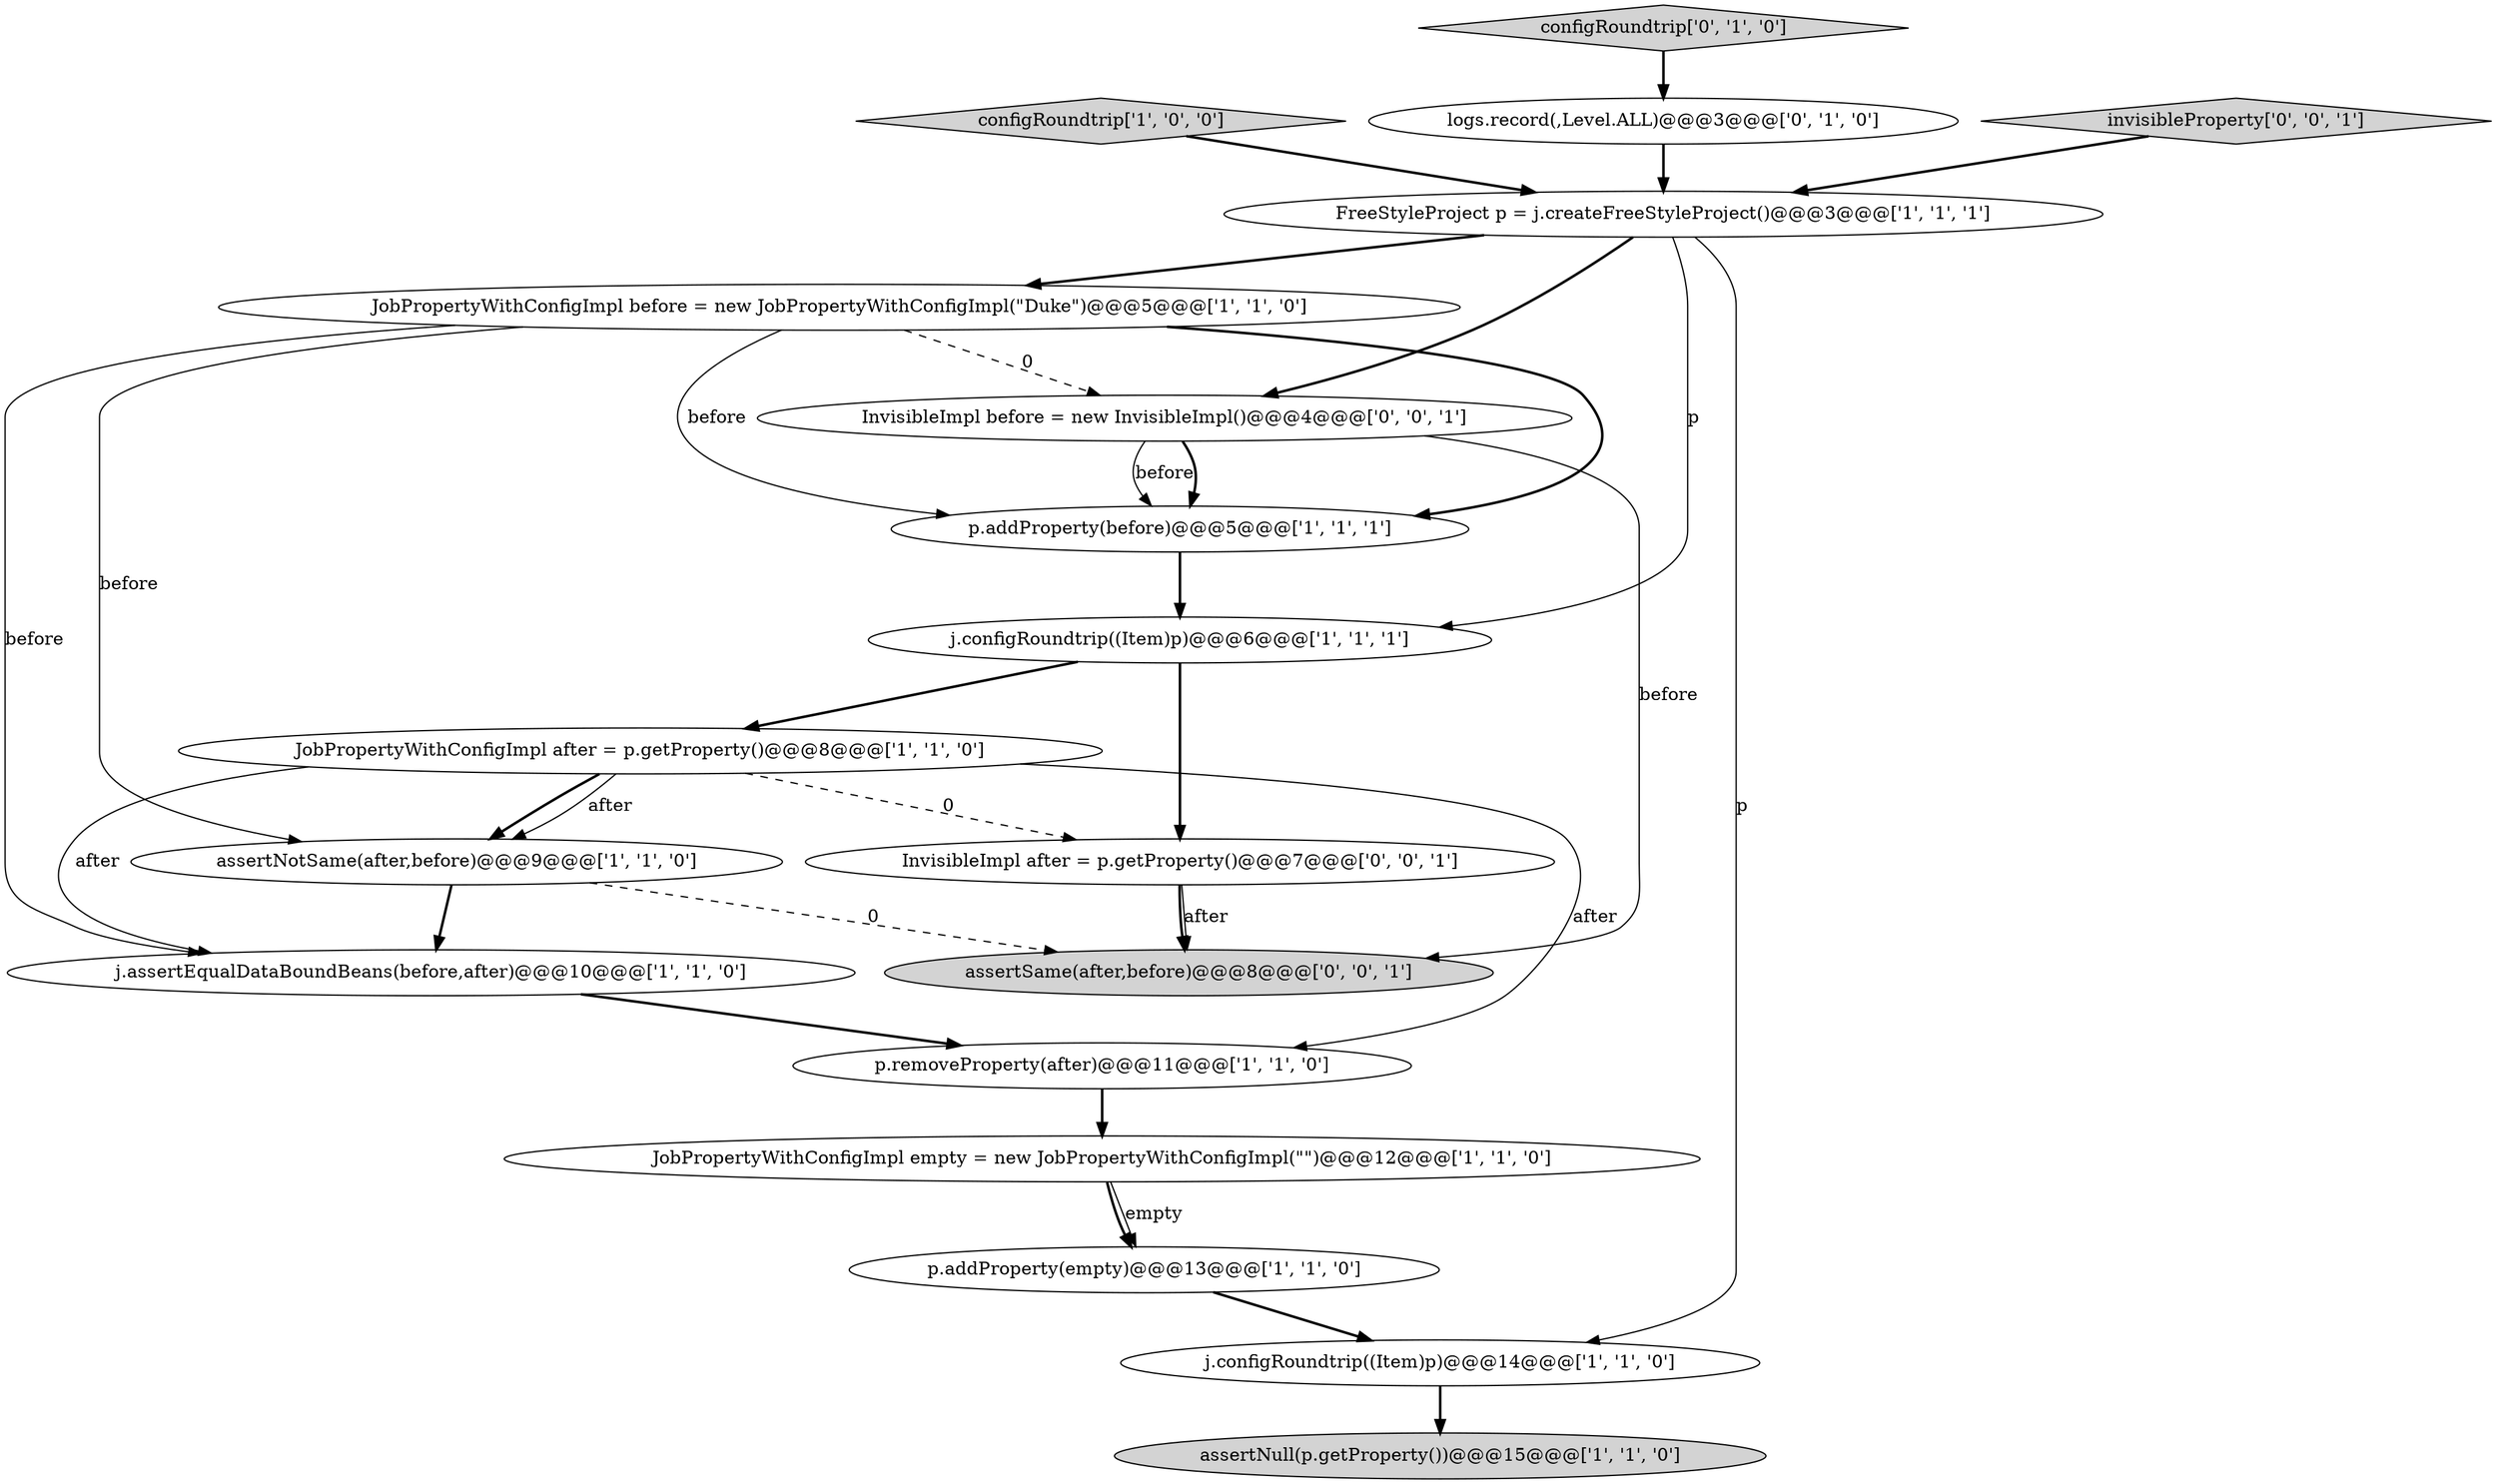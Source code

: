 digraph {
11 [style = filled, label = "JobPropertyWithConfigImpl before = new JobPropertyWithConfigImpl(\"Duke\")@@@5@@@['1', '1', '0']", fillcolor = white, shape = ellipse image = "AAA0AAABBB1BBB"];
15 [style = filled, label = "InvisibleImpl before = new InvisibleImpl()@@@4@@@['0', '0', '1']", fillcolor = white, shape = ellipse image = "AAA0AAABBB3BBB"];
16 [style = filled, label = "assertSame(after,before)@@@8@@@['0', '0', '1']", fillcolor = lightgray, shape = ellipse image = "AAA0AAABBB3BBB"];
5 [style = filled, label = "p.removeProperty(after)@@@11@@@['1', '1', '0']", fillcolor = white, shape = ellipse image = "AAA0AAABBB1BBB"];
3 [style = filled, label = "FreeStyleProject p = j.createFreeStyleProject()@@@3@@@['1', '1', '1']", fillcolor = white, shape = ellipse image = "AAA0AAABBB1BBB"];
18 [style = filled, label = "InvisibleImpl after = p.getProperty()@@@7@@@['0', '0', '1']", fillcolor = white, shape = ellipse image = "AAA0AAABBB3BBB"];
2 [style = filled, label = "j.configRoundtrip((Item)p)@@@6@@@['1', '1', '1']", fillcolor = white, shape = ellipse image = "AAA0AAABBB1BBB"];
7 [style = filled, label = "assertNotSame(after,before)@@@9@@@['1', '1', '0']", fillcolor = white, shape = ellipse image = "AAA0AAABBB1BBB"];
8 [style = filled, label = "p.addProperty(before)@@@5@@@['1', '1', '1']", fillcolor = white, shape = ellipse image = "AAA0AAABBB1BBB"];
10 [style = filled, label = "j.configRoundtrip((Item)p)@@@14@@@['1', '1', '0']", fillcolor = white, shape = ellipse image = "AAA0AAABBB1BBB"];
4 [style = filled, label = "JobPropertyWithConfigImpl empty = new JobPropertyWithConfigImpl(\"\")@@@12@@@['1', '1', '0']", fillcolor = white, shape = ellipse image = "AAA0AAABBB1BBB"];
12 [style = filled, label = "configRoundtrip['1', '0', '0']", fillcolor = lightgray, shape = diamond image = "AAA0AAABBB1BBB"];
1 [style = filled, label = "j.assertEqualDataBoundBeans(before,after)@@@10@@@['1', '1', '0']", fillcolor = white, shape = ellipse image = "AAA0AAABBB1BBB"];
0 [style = filled, label = "JobPropertyWithConfigImpl after = p.getProperty()@@@8@@@['1', '1', '0']", fillcolor = white, shape = ellipse image = "AAA0AAABBB1BBB"];
13 [style = filled, label = "configRoundtrip['0', '1', '0']", fillcolor = lightgray, shape = diamond image = "AAA0AAABBB2BBB"];
6 [style = filled, label = "assertNull(p.getProperty())@@@15@@@['1', '1', '0']", fillcolor = lightgray, shape = ellipse image = "AAA0AAABBB1BBB"];
9 [style = filled, label = "p.addProperty(empty)@@@13@@@['1', '1', '0']", fillcolor = white, shape = ellipse image = "AAA0AAABBB1BBB"];
14 [style = filled, label = "logs.record(,Level.ALL)@@@3@@@['0', '1', '0']", fillcolor = white, shape = ellipse image = "AAA1AAABBB2BBB"];
17 [style = filled, label = "invisibleProperty['0', '0', '1']", fillcolor = lightgray, shape = diamond image = "AAA0AAABBB3BBB"];
15->8 [style = solid, label="before"];
3->11 [style = bold, label=""];
14->3 [style = bold, label=""];
3->2 [style = solid, label="p"];
10->6 [style = bold, label=""];
0->7 [style = bold, label=""];
17->3 [style = bold, label=""];
0->7 [style = solid, label="after"];
11->1 [style = solid, label="before"];
5->4 [style = bold, label=""];
4->9 [style = solid, label="empty"];
0->5 [style = solid, label="after"];
11->15 [style = dashed, label="0"];
8->2 [style = bold, label=""];
2->18 [style = bold, label=""];
11->8 [style = bold, label=""];
12->3 [style = bold, label=""];
4->9 [style = bold, label=""];
11->7 [style = solid, label="before"];
18->16 [style = bold, label=""];
3->15 [style = bold, label=""];
15->16 [style = solid, label="before"];
7->16 [style = dashed, label="0"];
2->0 [style = bold, label=""];
18->16 [style = solid, label="after"];
7->1 [style = bold, label=""];
11->8 [style = solid, label="before"];
13->14 [style = bold, label=""];
15->8 [style = bold, label=""];
0->18 [style = dashed, label="0"];
3->10 [style = solid, label="p"];
0->1 [style = solid, label="after"];
9->10 [style = bold, label=""];
1->5 [style = bold, label=""];
}
